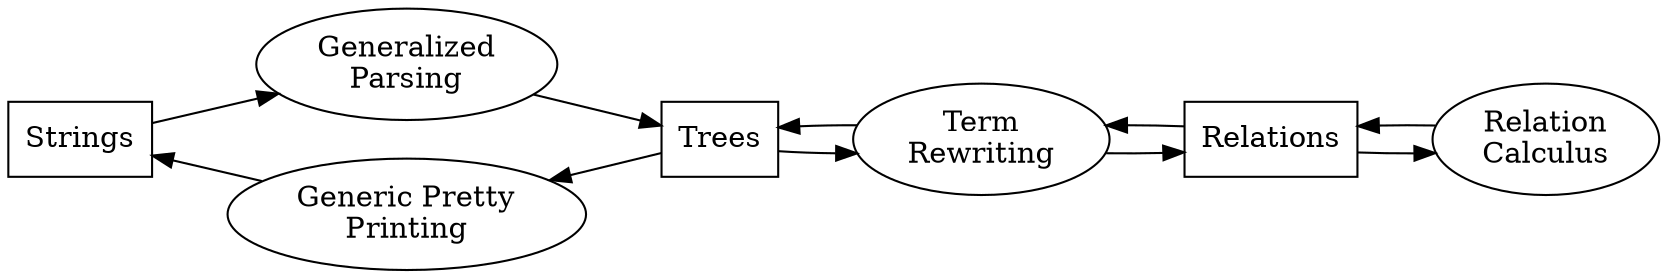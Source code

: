 digraph Architecture {
  graph [rankdir=LR ordering=out]

  node [shape=box]

  String [label="Strings"]
  Tree [label="Trees"]
  Facts [label="Relations"]
 
  node [shape=ellipse] 
  Parsing [label="Generalized\nParsing" ]
  Rewriting [label="Term\nRewriting" ]
  PrettyPrinting [label="Generic Pretty\nPrinting"]
  RelCal [label="Relation\nCalculus"]

  String -> Parsing 
  Parsing -> Tree
  Tree -> Rewriting
  Rewriting -> Tree
  Rewriting -> Facts 
  Facts     -> RelCal
  Facts     -> Rewriting
  RelCal    -> Facts
  Tree -> PrettyPrinting
  PrettyPrinting -> String 

  {rank=same Parsing PrettyPrinting}
}
